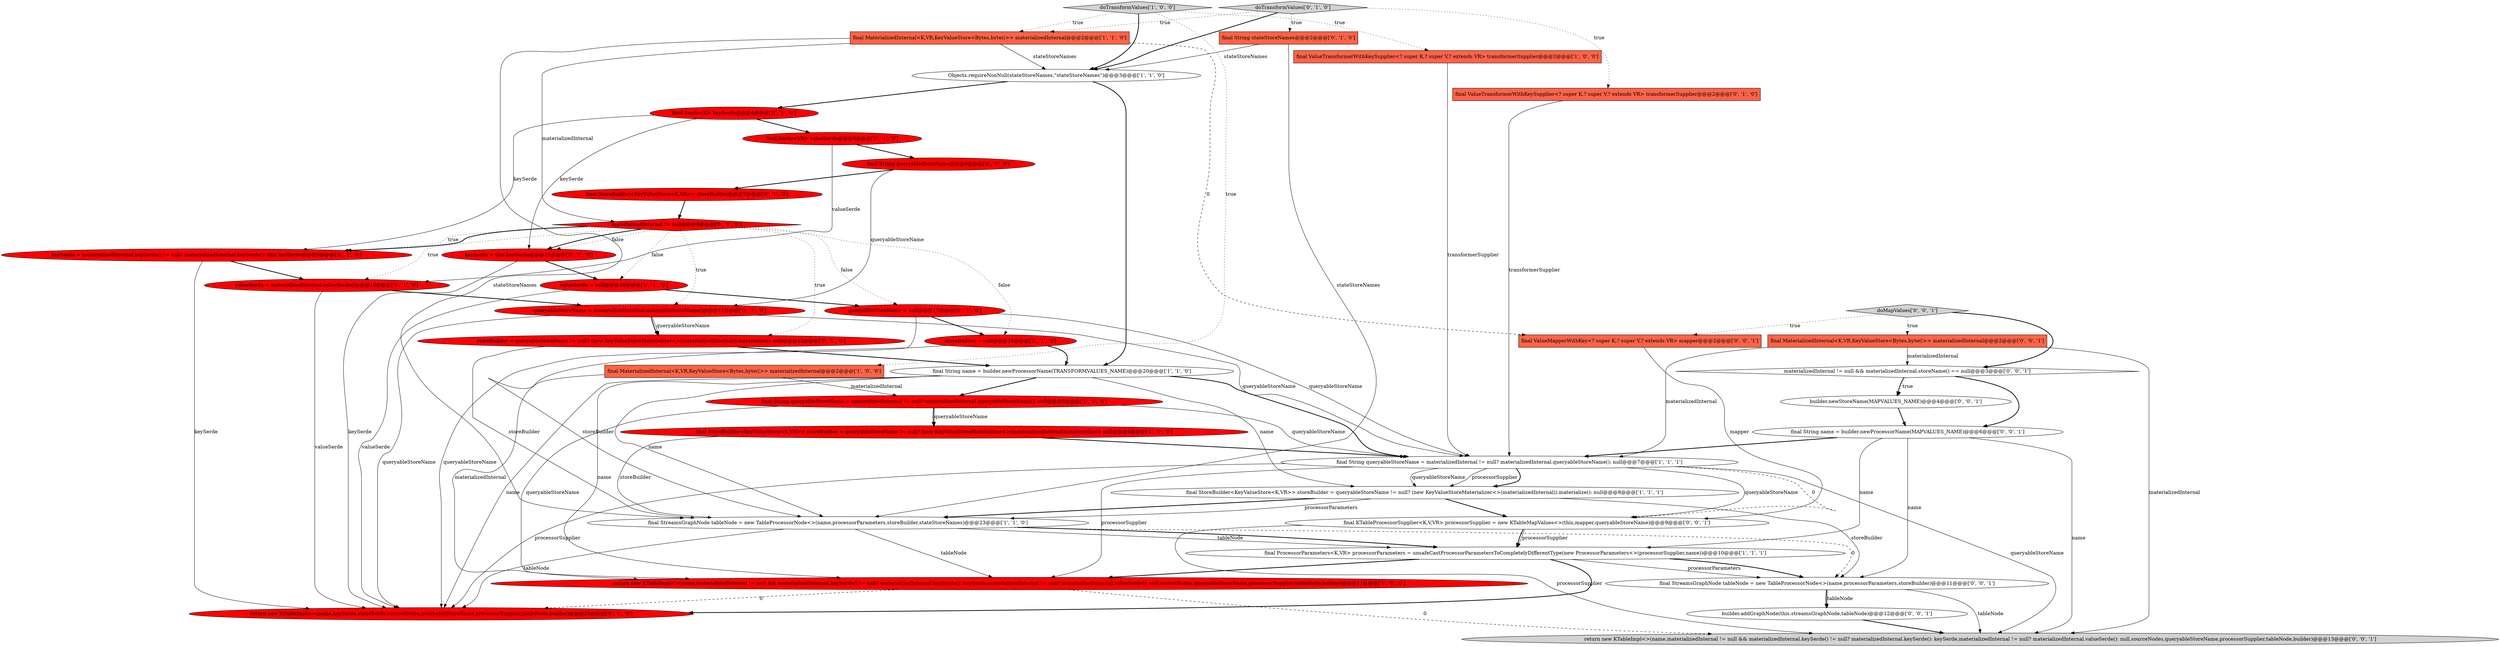 digraph {
1 [style = filled, label = "Objects.requireNonNull(stateStoreNames,\"stateStoreNames\")@@@3@@@['1', '1', '0']", fillcolor = white, shape = ellipse image = "AAA0AAABBB1BBB"];
2 [style = filled, label = "final ValueTransformerWithKeySupplier<? super K,? super V,? extends VR> transformerSupplier@@@2@@@['1', '0', '0']", fillcolor = tomato, shape = box image = "AAA0AAABBB1BBB"];
13 [style = filled, label = "queryableStoreName = null@@@17@@@['0', '1', '0']", fillcolor = red, shape = ellipse image = "AAA1AAABBB2BBB"];
24 [style = filled, label = "final String queryableStoreName@@@6@@@['0', '1', '0']", fillcolor = red, shape = ellipse image = "AAA1AAABBB2BBB"];
21 [style = filled, label = "queryableStoreName = materializedInternal.queryableStoreName()@@@11@@@['0', '1', '0']", fillcolor = red, shape = ellipse image = "AAA1AAABBB2BBB"];
39 [style = filled, label = "return new KTableImpl<>(name,materializedInternal != null && materializedInternal.keySerde() != null? materializedInternal.keySerde(): keySerde,materializedInternal != null? materializedInternal.valueSerde(): null,sourceNodes,queryableStoreName,processorSupplier,tableNode,builder)@@@13@@@['0', '0', '1']", fillcolor = lightgray, shape = ellipse image = "AAA0AAABBB3BBB"];
7 [style = filled, label = "final String queryableStoreName = materializedInternal != null? materializedInternal.queryableStoreName(): null@@@7@@@['1', '1', '1']", fillcolor = white, shape = ellipse image = "AAA0AAABBB1BBB"];
32 [style = filled, label = "builder.newStoreName(MAPVALUES_NAME)@@@4@@@['0', '0', '1']", fillcolor = white, shape = ellipse image = "AAA0AAABBB3BBB"];
12 [style = filled, label = "final String name = builder.newProcessorName(TRANSFORMVALUES_NAME)@@@20@@@['1', '1', '0']", fillcolor = white, shape = ellipse image = "AAA0AAABBB1BBB"];
16 [style = filled, label = "keySerde = this.keySerde@@@15@@@['0', '1', '0']", fillcolor = red, shape = ellipse image = "AAA1AAABBB2BBB"];
10 [style = filled, label = "final String queryableStoreName = materializedInternal != null? materializedInternal.queryableStoreName(): null@@@5@@@['1', '0', '0']", fillcolor = red, shape = ellipse image = "AAA1AAABBB1BBB"];
4 [style = filled, label = "final MaterializedInternal<K,VR,KeyValueStore<Bytes,byte((>> materializedInternal@@@2@@@['1', '0', '0']", fillcolor = tomato, shape = box image = "AAA0AAABBB1BBB"];
34 [style = filled, label = "final MaterializedInternal<K,VR,KeyValueStore<Bytes,byte((>> materializedInternal@@@2@@@['0', '0', '1']", fillcolor = tomato, shape = box image = "AAA0AAABBB3BBB"];
26 [style = filled, label = "return new KTableImpl<>(name,keySerde,valueSerde,sourceNodes,queryableStoreName,processorSupplier,tableNode,builder)@@@25@@@['0', '1', '0']", fillcolor = red, shape = ellipse image = "AAA1AAABBB2BBB"];
25 [style = filled, label = "valueSerde = null@@@16@@@['0', '1', '0']", fillcolor = red, shape = ellipse image = "AAA1AAABBB2BBB"];
17 [style = filled, label = "keySerde = materializedInternal.keySerde() != null? materializedInternal.keySerde(): this.keySerde@@@9@@@['0', '1', '0']", fillcolor = red, shape = ellipse image = "AAA1AAABBB2BBB"];
36 [style = filled, label = "final ValueMapperWithKey<? super K,? super V,? extends VR> mapper@@@2@@@['0', '0', '1']", fillcolor = tomato, shape = box image = "AAA0AAABBB3BBB"];
29 [style = filled, label = "doTransformValues['0', '1', '0']", fillcolor = lightgray, shape = diamond image = "AAA0AAABBB2BBB"];
8 [style = filled, label = "final MaterializedInternal<K,VR,KeyValueStore<Bytes,byte((>> materializedInternal@@@2@@@['1', '1', '0']", fillcolor = tomato, shape = box image = "AAA0AAABBB1BBB"];
9 [style = filled, label = "final StreamsGraphNode tableNode = new TableProcessorNode<>(name,processorParameters,storeBuilder,stateStoreNames)@@@23@@@['1', '1', '0']", fillcolor = white, shape = ellipse image = "AAA0AAABBB1BBB"];
27 [style = filled, label = "final StoreBuilder<KeyValueStore<K,VR>> storeBuilder@@@7@@@['0', '1', '0']", fillcolor = red, shape = ellipse image = "AAA1AAABBB2BBB"];
23 [style = filled, label = "storeBuilder = null@@@18@@@['0', '1', '0']", fillcolor = red, shape = ellipse image = "AAA1AAABBB2BBB"];
37 [style = filled, label = "doMapValues['0', '0', '1']", fillcolor = lightgray, shape = diamond image = "AAA0AAABBB3BBB"];
14 [style = filled, label = "final ValueTransformerWithKeySupplier<? super K,? super V,? extends VR> transformerSupplier@@@2@@@['0', '1', '0']", fillcolor = tomato, shape = box image = "AAA0AAABBB2BBB"];
19 [style = filled, label = "materializedInternal != null@@@8@@@['0', '1', '0']", fillcolor = red, shape = diamond image = "AAA1AAABBB2BBB"];
28 [style = filled, label = "storeBuilder = queryableStoreName != null? (new KeyValueStoreMaterializer<>(materializedInternal)).materialize(): null@@@12@@@['0', '1', '0']", fillcolor = red, shape = ellipse image = "AAA1AAABBB2BBB"];
5 [style = filled, label = "final StoreBuilder<KeyValueStore<K,VR>> storeBuilder = queryableStoreName != null? (new KeyValueStoreMaterializer<>(materializedInternal)).materialize(): null@@@8@@@['1', '1', '1']", fillcolor = white, shape = ellipse image = "AAA0AAABBB1BBB"];
0 [style = filled, label = "final ProcessorParameters<K,VR> processorParameters = unsafeCastProcessorParametersToCompletelyDifferentType(new ProcessorParameters<>(processorSupplier,name))@@@10@@@['1', '1', '1']", fillcolor = white, shape = ellipse image = "AAA0AAABBB1BBB"];
30 [style = filled, label = "final KTableProcessorSupplier<K,V,VR> processorSupplier = new KTableMapValues<>(this,mapper,queryableStoreName)@@@9@@@['0', '0', '1']", fillcolor = white, shape = ellipse image = "AAA0AAABBB3BBB"];
33 [style = filled, label = "final String name = builder.newProcessorName(MAPVALUES_NAME)@@@6@@@['0', '0', '1']", fillcolor = white, shape = ellipse image = "AAA0AAABBB3BBB"];
11 [style = filled, label = "return new KTableImpl<>(name,materializedInternal != null && materializedInternal.keySerde() != null? materializedInternal.keySerde(): keySerde,materializedInternal != null? materializedInternal.valueSerde(): null,sourceNodes,queryableStoreName,processorSupplier,tableNode,builder)@@@11@@@['1', '0', '0']", fillcolor = red, shape = ellipse image = "AAA1AAABBB1BBB"];
18 [style = filled, label = "final String stateStoreNames@@@2@@@['0', '1', '0']", fillcolor = tomato, shape = box image = "AAA0AAABBB2BBB"];
31 [style = filled, label = "builder.addGraphNode(this.streamsGraphNode,tableNode)@@@12@@@['0', '0', '1']", fillcolor = white, shape = ellipse image = "AAA0AAABBB3BBB"];
38 [style = filled, label = "final StreamsGraphNode tableNode = new TableProcessorNode<>(name,processorParameters,storeBuilder)@@@11@@@['0', '0', '1']", fillcolor = white, shape = ellipse image = "AAA0AAABBB3BBB"];
35 [style = filled, label = "materializedInternal != null && materializedInternal.storeName() == null@@@3@@@['0', '0', '1']", fillcolor = white, shape = diamond image = "AAA0AAABBB3BBB"];
6 [style = filled, label = "final StoreBuilder<KeyValueStore<K,VR>> storeBuilder = queryableStoreName != null? (new KeyValueStoreMaterializer<>(materializedInternal)).materialize(): null@@@6@@@['1', '0', '0']", fillcolor = red, shape = ellipse image = "AAA1AAABBB1BBB"];
20 [style = filled, label = "final Serde<VR> valueSerde@@@5@@@['0', '1', '0']", fillcolor = red, shape = ellipse image = "AAA1AAABBB2BBB"];
3 [style = filled, label = "doTransformValues['1', '0', '0']", fillcolor = lightgray, shape = diamond image = "AAA0AAABBB1BBB"];
22 [style = filled, label = "valueSerde = materializedInternal.valueSerde()@@@10@@@['0', '1', '0']", fillcolor = red, shape = ellipse image = "AAA1AAABBB2BBB"];
15 [style = filled, label = "final Serde<K> keySerde@@@4@@@['0', '1', '0']", fillcolor = red, shape = ellipse image = "AAA1AAABBB2BBB"];
9->0 [style = solid, label="tableNode"];
5->9 [style = solid, label="processorParameters"];
33->0 [style = solid, label="name"];
13->7 [style = solid, label="queryableStoreName"];
5->9 [style = bold, label=""];
6->9 [style = solid, label="storeBuilder"];
38->31 [style = solid, label="tableNode"];
33->39 [style = solid, label="name"];
38->31 [style = bold, label=""];
9->11 [style = solid, label="tableNode"];
12->7 [style = bold, label=""];
21->28 [style = bold, label=""];
18->1 [style = solid, label="stateStoreNames"];
29->8 [style = dotted, label="true"];
13->26 [style = solid, label="queryableStoreName"];
12->10 [style = bold, label=""];
2->7 [style = solid, label="transformerSupplier"];
19->16 [style = dotted, label="false"];
29->14 [style = dotted, label="true"];
10->7 [style = solid, label="queryableStoreName"];
14->7 [style = solid, label="transformerSupplier"];
15->20 [style = bold, label=""];
11->39 [style = dashed, label="0"];
1->12 [style = bold, label=""];
21->28 [style = solid, label="queryableStoreName"];
37->36 [style = dotted, label="true"];
23->12 [style = bold, label=""];
27->19 [style = bold, label=""];
5->30 [style = bold, label=""];
29->1 [style = bold, label=""];
22->26 [style = solid, label="valueSerde"];
24->27 [style = bold, label=""];
25->26 [style = solid, label="valueSerde"];
33->7 [style = bold, label=""];
17->26 [style = solid, label="keySerde"];
29->18 [style = dotted, label="true"];
19->17 [style = dotted, label="true"];
8->1 [style = solid, label="stateStoreNames"];
23->9 [style = solid, label="storeBuilder"];
19->21 [style = dotted, label="true"];
8->9 [style = solid, label="stateStoreNames"];
12->9 [style = solid, label="name"];
15->17 [style = solid, label="keySerde"];
0->38 [style = bold, label=""];
34->7 [style = solid, label="materializedInternal"];
7->26 [style = solid, label="processorSupplier"];
7->5 [style = bold, label=""];
16->26 [style = solid, label="keySerde"];
19->22 [style = dotted, label="true"];
28->9 [style = solid, label="storeBuilder"];
7->30 [style = solid, label="queryableStoreName"];
6->7 [style = bold, label=""];
21->7 [style = solid, label="queryableStoreName"];
30->0 [style = solid, label="processorSupplier"];
9->26 [style = solid, label="tableNode"];
7->5 [style = solid, label="queryableStoreName"];
3->1 [style = bold, label=""];
24->21 [style = solid, label="queryableStoreName"];
38->39 [style = solid, label="tableNode"];
11->26 [style = dashed, label="0"];
7->11 [style = solid, label="processorSupplier"];
19->23 [style = dotted, label="false"];
0->11 [style = bold, label=""];
35->32 [style = bold, label=""];
19->17 [style = bold, label=""];
28->12 [style = bold, label=""];
12->11 [style = solid, label="name"];
8->36 [style = dashed, label="0"];
19->25 [style = dotted, label="false"];
10->6 [style = bold, label=""];
32->33 [style = bold, label=""];
19->16 [style = bold, label=""];
4->11 [style = solid, label="materializedInternal"];
19->28 [style = dotted, label="true"];
12->26 [style = solid, label="name"];
34->35 [style = solid, label="materializedInternal"];
0->38 [style = solid, label="processorParameters"];
34->39 [style = solid, label="materializedInternal"];
15->16 [style = solid, label="keySerde"];
4->10 [style = solid, label="materializedInternal"];
20->22 [style = solid, label="valueSerde"];
21->26 [style = solid, label="queryableStoreName"];
7->5 [style = solid, label="processorSupplier"];
30->0 [style = bold, label=""];
31->39 [style = bold, label=""];
37->34 [style = dotted, label="true"];
37->35 [style = bold, label=""];
33->38 [style = solid, label="name"];
5->38 [style = solid, label="storeBuilder"];
9->38 [style = dashed, label="0"];
0->26 [style = bold, label=""];
9->0 [style = bold, label=""];
25->13 [style = bold, label=""];
1->15 [style = bold, label=""];
35->33 [style = bold, label=""];
22->21 [style = bold, label=""];
3->4 [style = dotted, label="true"];
16->25 [style = bold, label=""];
10->6 [style = solid, label="queryableStoreName"];
7->39 [style = solid, label="queryableStoreName"];
17->22 [style = bold, label=""];
19->13 [style = dotted, label="false"];
36->30 [style = solid, label="mapper"];
10->11 [style = solid, label="queryableStoreName"];
12->5 [style = solid, label="name"];
8->19 [style = solid, label="materializedInternal"];
18->9 [style = solid, label="stateStoreNames"];
7->30 [style = dashed, label="0"];
13->23 [style = bold, label=""];
30->39 [style = solid, label="processorSupplier"];
20->24 [style = bold, label=""];
3->8 [style = dotted, label="true"];
3->2 [style = dotted, label="true"];
35->32 [style = dotted, label="true"];
}
